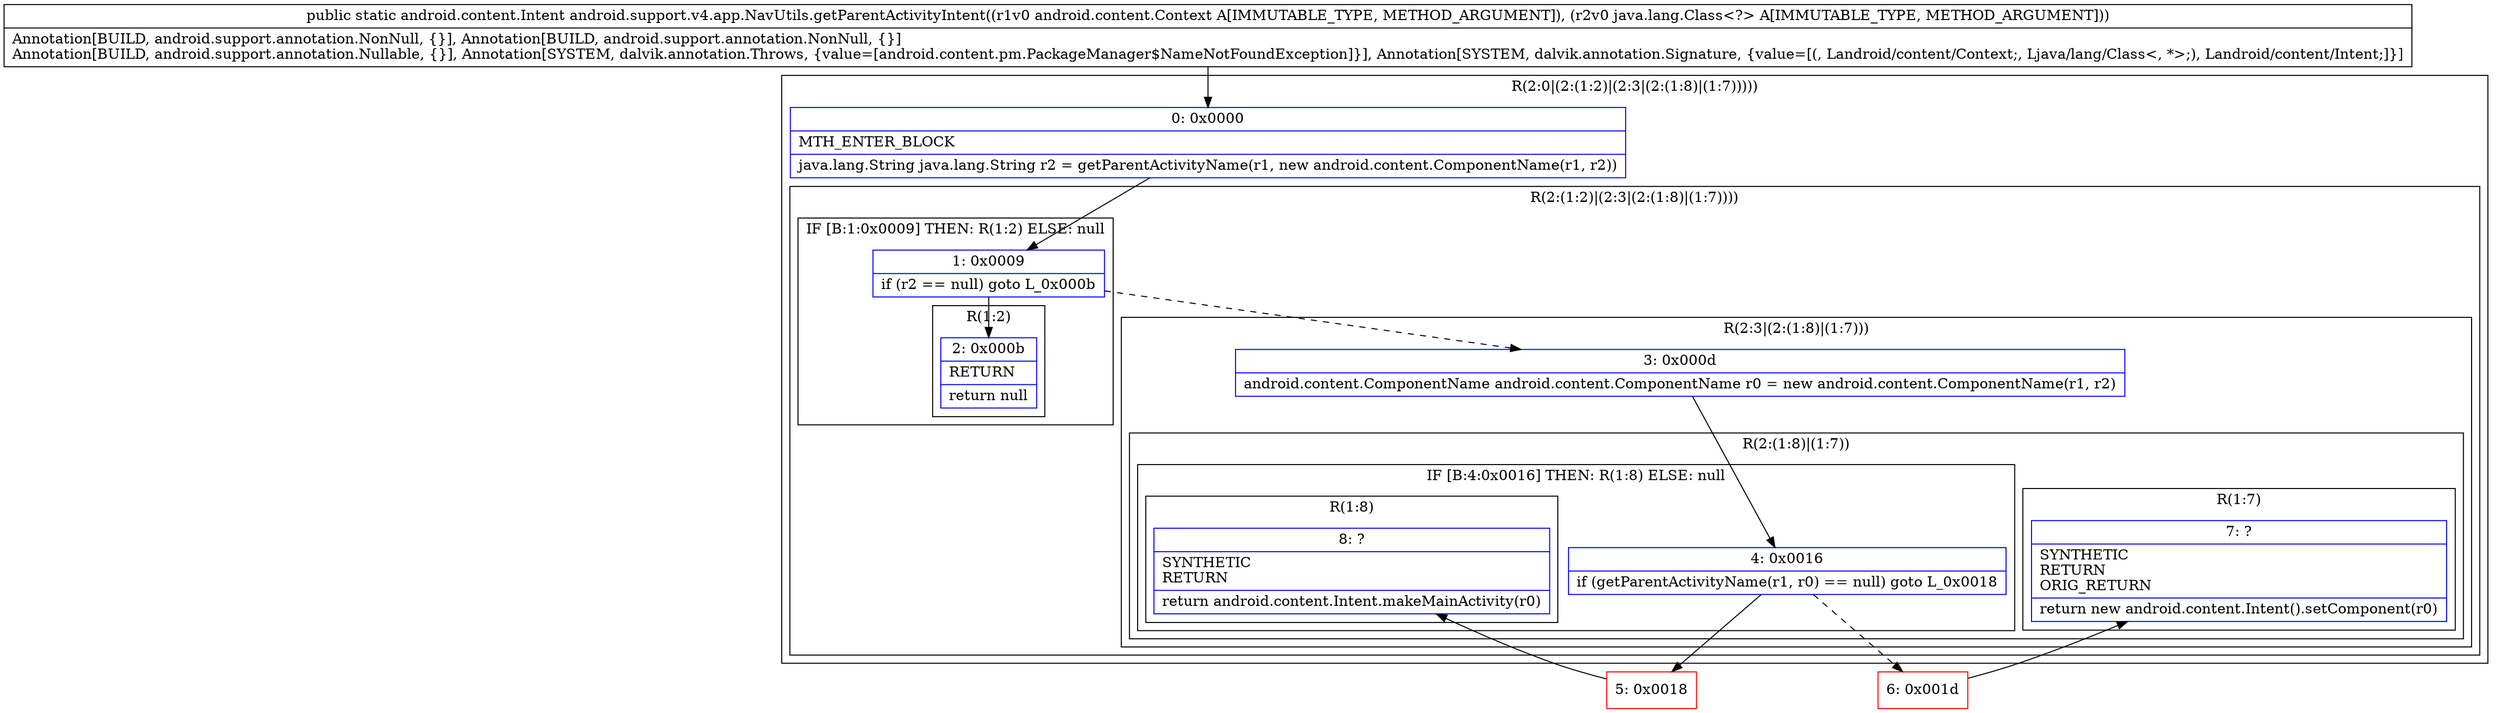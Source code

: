 digraph "CFG forandroid.support.v4.app.NavUtils.getParentActivityIntent(Landroid\/content\/Context;Ljava\/lang\/Class;)Landroid\/content\/Intent;" {
subgraph cluster_Region_1219064570 {
label = "R(2:0|(2:(1:2)|(2:3|(2:(1:8)|(1:7)))))";
node [shape=record,color=blue];
Node_0 [shape=record,label="{0\:\ 0x0000|MTH_ENTER_BLOCK\l|java.lang.String java.lang.String r2 = getParentActivityName(r1, new android.content.ComponentName(r1, r2))\l}"];
subgraph cluster_Region_2018954260 {
label = "R(2:(1:2)|(2:3|(2:(1:8)|(1:7))))";
node [shape=record,color=blue];
subgraph cluster_IfRegion_525093562 {
label = "IF [B:1:0x0009] THEN: R(1:2) ELSE: null";
node [shape=record,color=blue];
Node_1 [shape=record,label="{1\:\ 0x0009|if (r2 == null) goto L_0x000b\l}"];
subgraph cluster_Region_512435945 {
label = "R(1:2)";
node [shape=record,color=blue];
Node_2 [shape=record,label="{2\:\ 0x000b|RETURN\l|return null\l}"];
}
}
subgraph cluster_Region_1434442151 {
label = "R(2:3|(2:(1:8)|(1:7)))";
node [shape=record,color=blue];
Node_3 [shape=record,label="{3\:\ 0x000d|android.content.ComponentName android.content.ComponentName r0 = new android.content.ComponentName(r1, r2)\l}"];
subgraph cluster_Region_223618121 {
label = "R(2:(1:8)|(1:7))";
node [shape=record,color=blue];
subgraph cluster_IfRegion_271410974 {
label = "IF [B:4:0x0016] THEN: R(1:8) ELSE: null";
node [shape=record,color=blue];
Node_4 [shape=record,label="{4\:\ 0x0016|if (getParentActivityName(r1, r0) == null) goto L_0x0018\l}"];
subgraph cluster_Region_328264003 {
label = "R(1:8)";
node [shape=record,color=blue];
Node_8 [shape=record,label="{8\:\ ?|SYNTHETIC\lRETURN\l|return android.content.Intent.makeMainActivity(r0)\l}"];
}
}
subgraph cluster_Region_1853122577 {
label = "R(1:7)";
node [shape=record,color=blue];
Node_7 [shape=record,label="{7\:\ ?|SYNTHETIC\lRETURN\lORIG_RETURN\l|return new android.content.Intent().setComponent(r0)\l}"];
}
}
}
}
}
Node_5 [shape=record,color=red,label="{5\:\ 0x0018}"];
Node_6 [shape=record,color=red,label="{6\:\ 0x001d}"];
MethodNode[shape=record,label="{public static android.content.Intent android.support.v4.app.NavUtils.getParentActivityIntent((r1v0 android.content.Context A[IMMUTABLE_TYPE, METHOD_ARGUMENT]), (r2v0 java.lang.Class\<?\> A[IMMUTABLE_TYPE, METHOD_ARGUMENT]))  | Annotation[BUILD, android.support.annotation.NonNull, \{\}], Annotation[BUILD, android.support.annotation.NonNull, \{\}]\lAnnotation[BUILD, android.support.annotation.Nullable, \{\}], Annotation[SYSTEM, dalvik.annotation.Throws, \{value=[android.content.pm.PackageManager$NameNotFoundException]\}], Annotation[SYSTEM, dalvik.annotation.Signature, \{value=[(, Landroid\/content\/Context;, Ljava\/lang\/Class\<, *\>;), Landroid\/content\/Intent;]\}]\l}"];
MethodNode -> Node_0;
Node_0 -> Node_1;
Node_1 -> Node_2;
Node_1 -> Node_3[style=dashed];
Node_3 -> Node_4;
Node_4 -> Node_5;
Node_4 -> Node_6[style=dashed];
Node_5 -> Node_8;
Node_6 -> Node_7;
}


